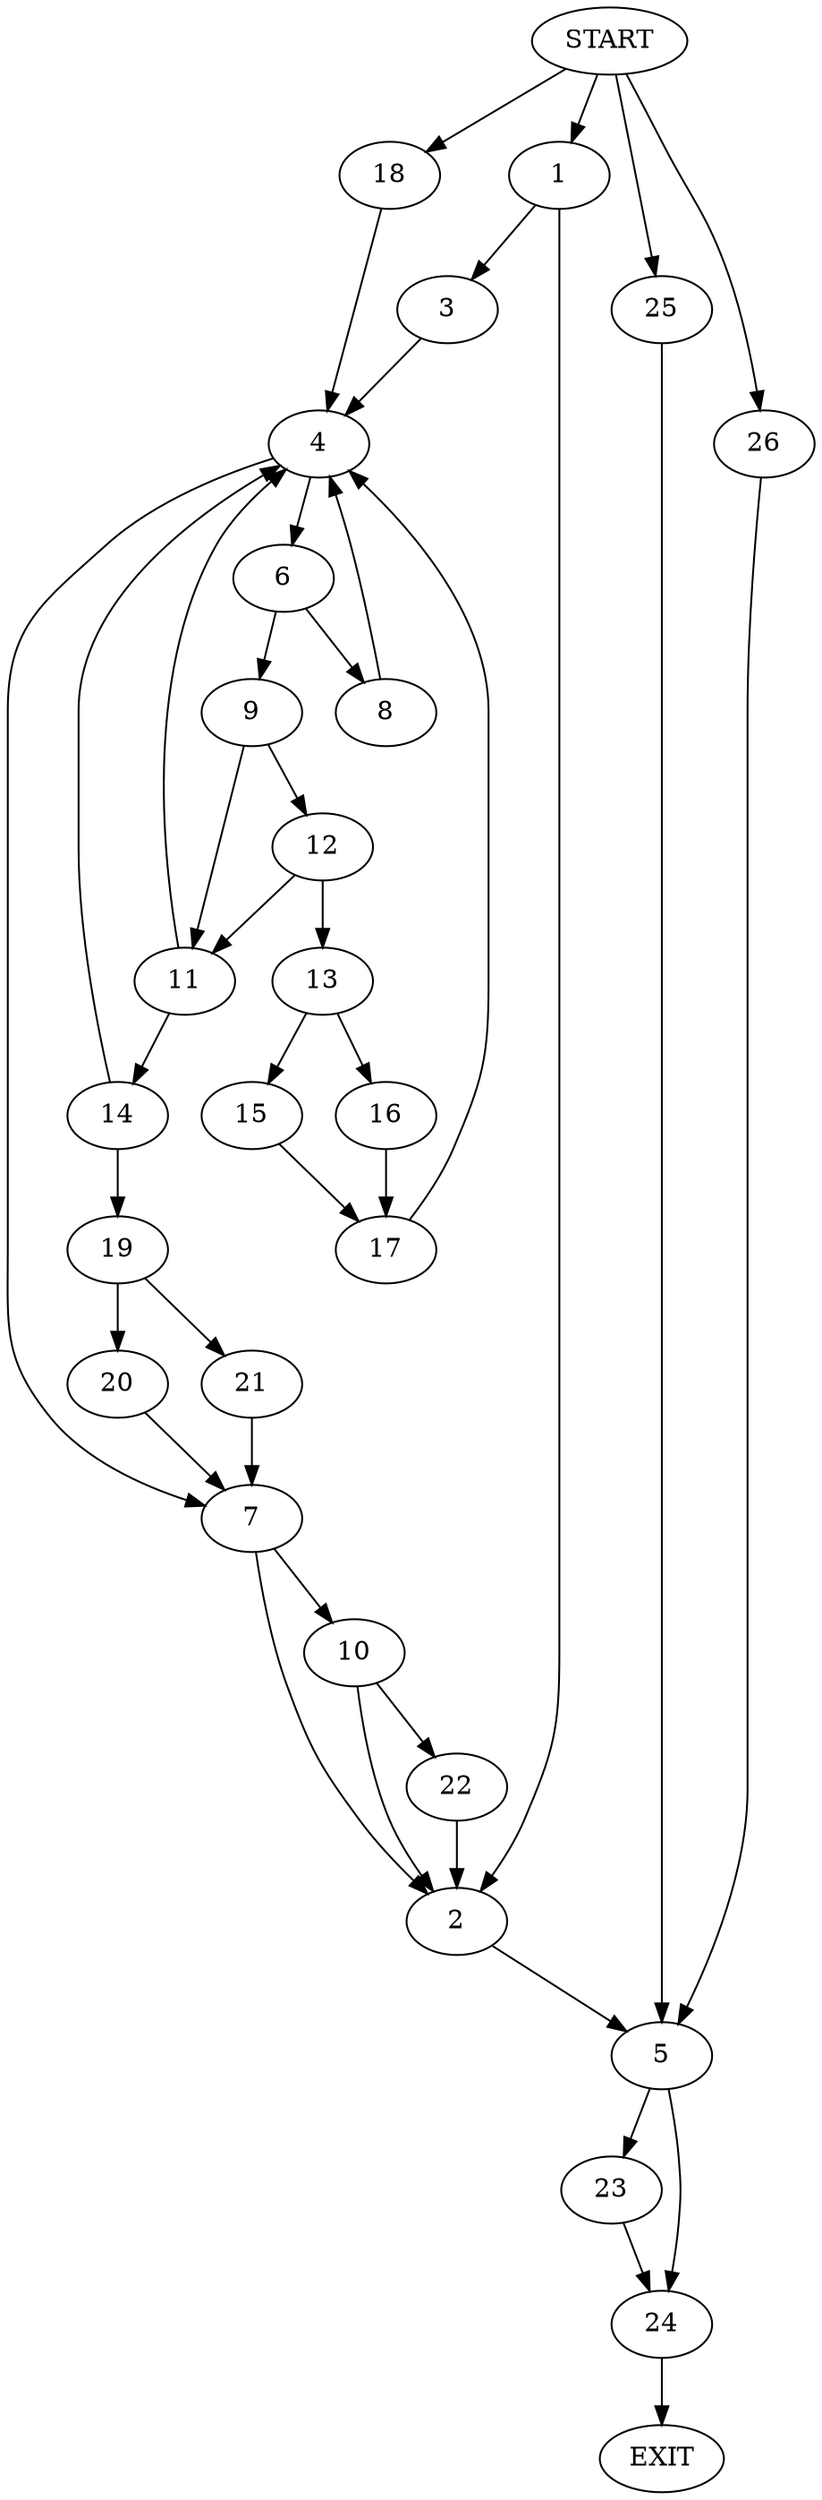 digraph {
0 [label="START"]
27 [label="EXIT"]
0 -> 1
1 -> 2
1 -> 3
3 -> 4
2 -> 5
4 -> 6
4 -> 7
6 -> 8
6 -> 9
7 -> 10
7 -> 2
8 -> 4
9 -> 11
9 -> 12
12 -> 11
12 -> 13
11 -> 14
11 -> 4
13 -> 15
13 -> 16
16 -> 17
15 -> 17
17 -> 4
0 -> 18
18 -> 4
14 -> 4
14 -> 19
19 -> 20
19 -> 21
21 -> 7
20 -> 7
10 -> 2
10 -> 22
22 -> 2
5 -> 23
5 -> 24
0 -> 25
25 -> 5
0 -> 26
26 -> 5
23 -> 24
24 -> 27
}
